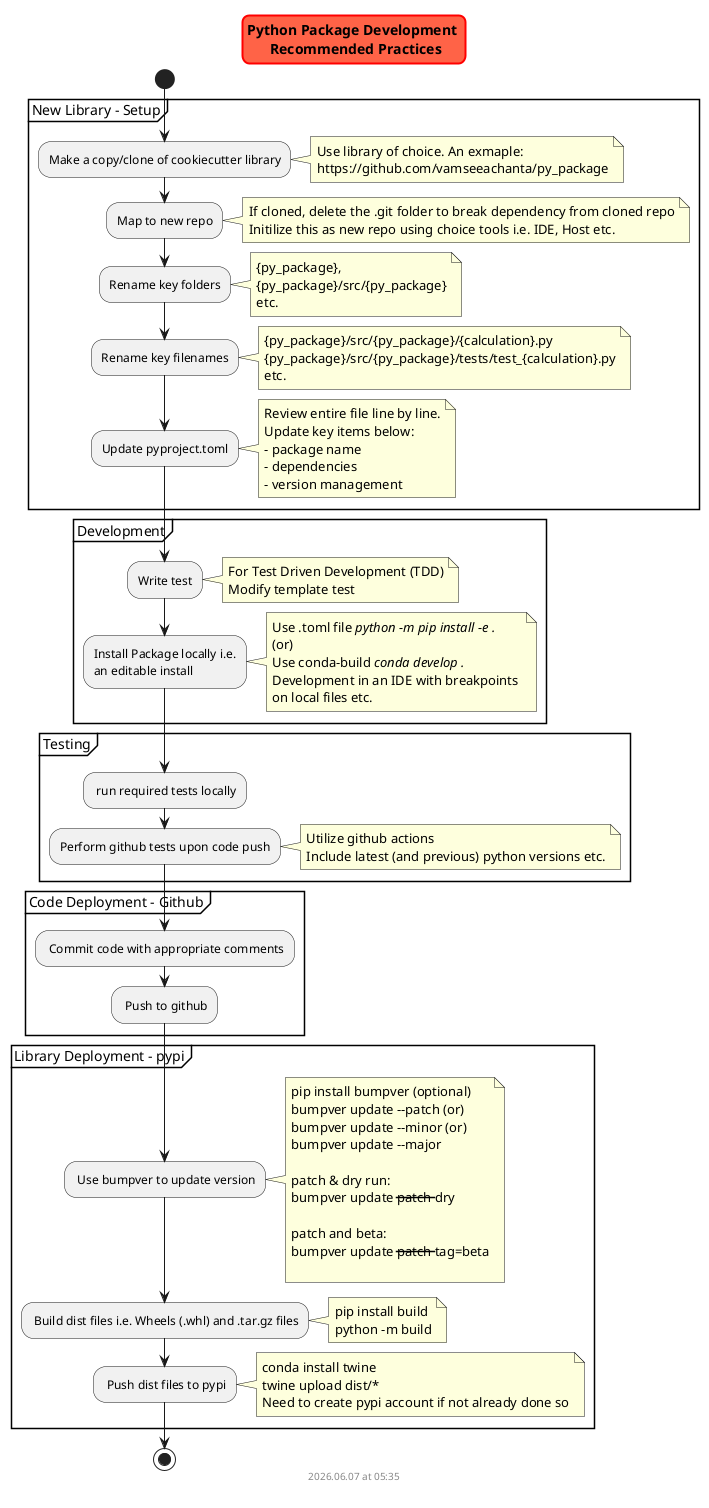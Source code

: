 @startuml package_development
skinparam titleBorderRoundCorner 15
skinparam titleBorderThickness 2
skinparam titleBorderColor red
skinparam titleBackgroundColor Tomato

title Python Package Development \n Recommended Practices

start

    partition "New Library - Setup" {


        :Make a copy/clone of cookiecutter library;
            note right
                Use library of choice. An exmaple:
                https://github.com/vamseeachanta/py_package
            end note

        :Map to new repo;
            note right
                If cloned, delete the .git folder to break dependency from cloned repo
                Initilize this as new repo using choice tools i.e. IDE, Host etc.
            end note

        :Rename key folders;
            note right
                {py_package}, 
                {py_package}/src/{py_package}
                etc.
            end note

        :Rename key filenames;
            note right
                {py_package}/src/{py_package}/{calculation}.py
                {py_package}/src/{py_package}/tests/test_{calculation}.py
                etc.
            end note

        :Update pyproject.toml;
            note right
                Review entire file line by line.
                Update key items below:
                - package name
                - dependencies
                - version management
            end note
    }

    partition "Development" {
    :Write test;
        note right
            For Test Driven Development (TDD)
            Modify template test
        end note
    :Install Package locally i.e.
    an editable install;
        note right
            Use .toml file //python -m pip install -e .//
            (or)
            Use conda-build //conda develop .//
            Development in an IDE with breakpoints 
            on local files etc.
        end note
    }

    partition "Testing" {
    : run required tests locally;

    :Perform github tests upon code push;
        note right
            Utilize github actions
            Include latest (and previous) python versions etc.
        end note
    }


    partition "Code Deployment - Github" {

    : Commit code with appropriate comments;
    : Push to github;

    }

    partition "Library Deployment - pypi" {
    : Use bumpver to update version;
        note right
            pip install bumpver (optional)
            bumpver update --patch (or)
            bumpver update --minor (or)
            bumpver update --major

            patch & dry run:
            bumpver update --patch --dry

            patch and beta:
            bumpver update --patch --tag=beta

        end note
    : Build dist files i.e. Wheels (.whl) and .tar.gz files;
        note right
            pip install build
            python -m build
        end note
    : Push dist files to pypi;
        note right
            conda install twine
            twine upload dist/*
            Need to create pypi account if not already done so
        end note
    }

stop

footer
%date("yyyy.MM.dd' at 'HH:mm")
%filename()
end footer

@enduml